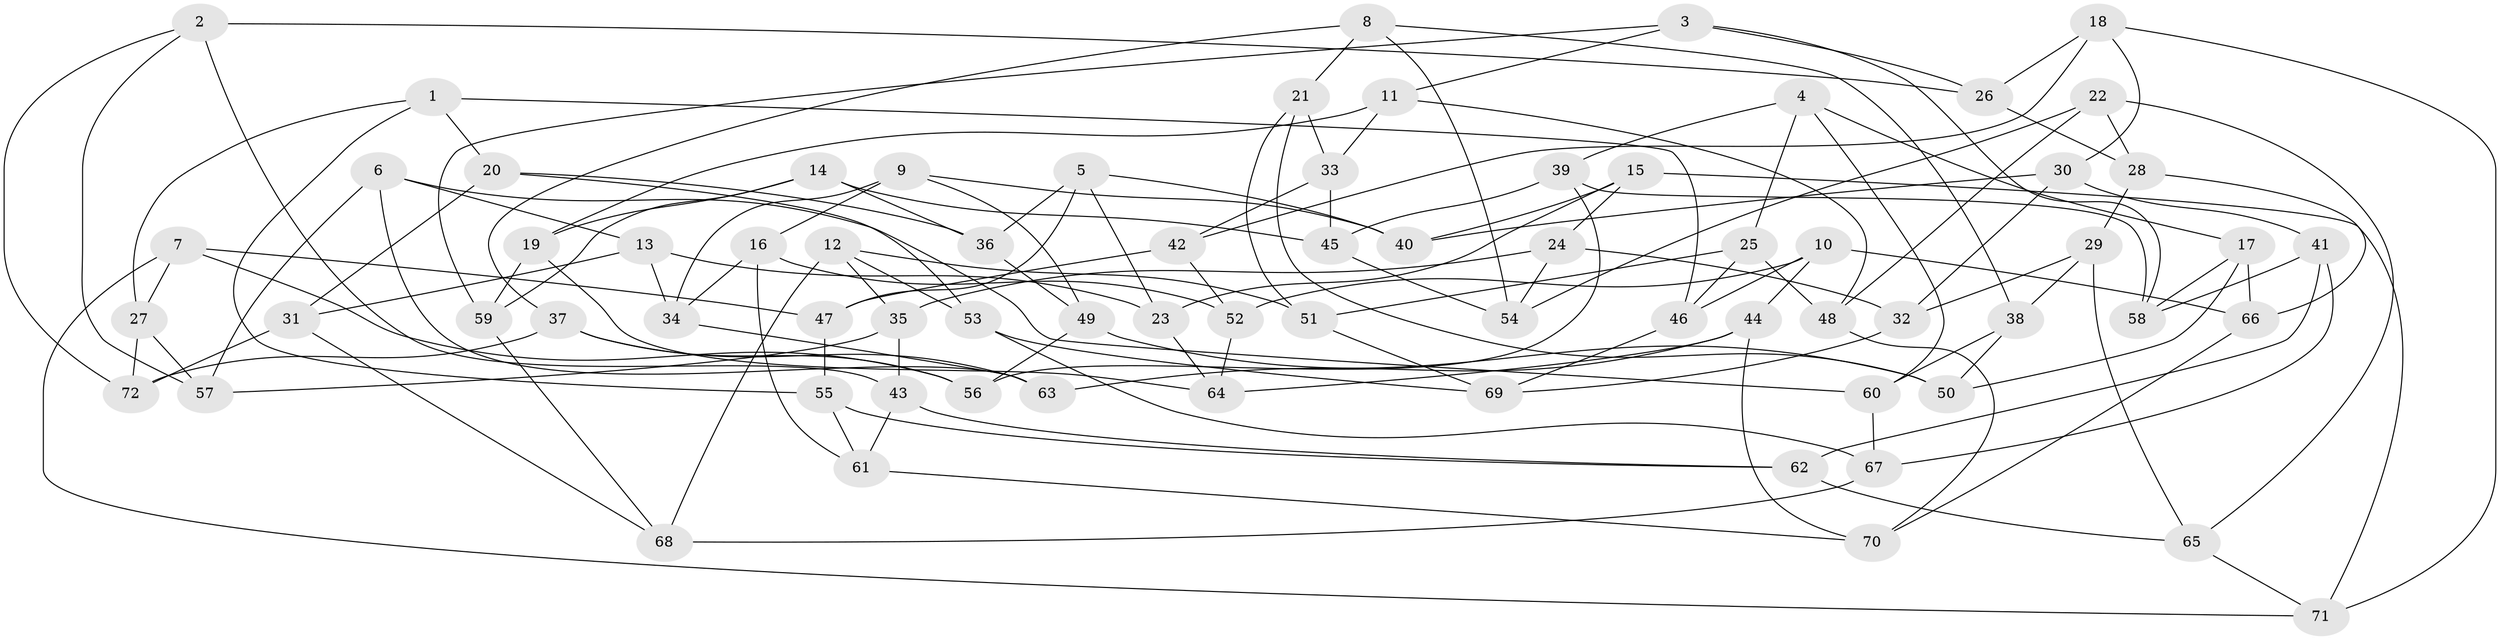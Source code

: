 // Generated by graph-tools (version 1.1) at 2025/16/03/09/25 04:16:42]
// undirected, 72 vertices, 144 edges
graph export_dot {
graph [start="1"]
  node [color=gray90,style=filled];
  1;
  2;
  3;
  4;
  5;
  6;
  7;
  8;
  9;
  10;
  11;
  12;
  13;
  14;
  15;
  16;
  17;
  18;
  19;
  20;
  21;
  22;
  23;
  24;
  25;
  26;
  27;
  28;
  29;
  30;
  31;
  32;
  33;
  34;
  35;
  36;
  37;
  38;
  39;
  40;
  41;
  42;
  43;
  44;
  45;
  46;
  47;
  48;
  49;
  50;
  51;
  52;
  53;
  54;
  55;
  56;
  57;
  58;
  59;
  60;
  61;
  62;
  63;
  64;
  65;
  66;
  67;
  68;
  69;
  70;
  71;
  72;
  1 -- 27;
  1 -- 46;
  1 -- 20;
  1 -- 55;
  2 -- 72;
  2 -- 57;
  2 -- 26;
  2 -- 43;
  3 -- 26;
  3 -- 59;
  3 -- 11;
  3 -- 58;
  4 -- 25;
  4 -- 60;
  4 -- 39;
  4 -- 17;
  5 -- 36;
  5 -- 23;
  5 -- 47;
  5 -- 40;
  6 -- 63;
  6 -- 13;
  6 -- 57;
  6 -- 60;
  7 -- 47;
  7 -- 71;
  7 -- 27;
  7 -- 56;
  8 -- 37;
  8 -- 54;
  8 -- 21;
  8 -- 38;
  9 -- 16;
  9 -- 49;
  9 -- 34;
  9 -- 40;
  10 -- 52;
  10 -- 66;
  10 -- 44;
  10 -- 46;
  11 -- 19;
  11 -- 48;
  11 -- 33;
  12 -- 68;
  12 -- 53;
  12 -- 51;
  12 -- 35;
  13 -- 34;
  13 -- 31;
  13 -- 23;
  14 -- 19;
  14 -- 36;
  14 -- 45;
  14 -- 59;
  15 -- 40;
  15 -- 24;
  15 -- 23;
  15 -- 71;
  16 -- 34;
  16 -- 61;
  16 -- 52;
  17 -- 66;
  17 -- 50;
  17 -- 58;
  18 -- 71;
  18 -- 26;
  18 -- 30;
  18 -- 42;
  19 -- 59;
  19 -- 64;
  20 -- 53;
  20 -- 36;
  20 -- 31;
  21 -- 51;
  21 -- 50;
  21 -- 33;
  22 -- 48;
  22 -- 28;
  22 -- 54;
  22 -- 65;
  23 -- 64;
  24 -- 35;
  24 -- 32;
  24 -- 54;
  25 -- 48;
  25 -- 46;
  25 -- 51;
  26 -- 28;
  27 -- 57;
  27 -- 72;
  28 -- 29;
  28 -- 66;
  29 -- 65;
  29 -- 32;
  29 -- 38;
  30 -- 32;
  30 -- 40;
  30 -- 41;
  31 -- 72;
  31 -- 68;
  32 -- 69;
  33 -- 42;
  33 -- 45;
  34 -- 63;
  35 -- 57;
  35 -- 43;
  36 -- 49;
  37 -- 56;
  37 -- 72;
  37 -- 63;
  38 -- 60;
  38 -- 50;
  39 -- 45;
  39 -- 56;
  39 -- 58;
  41 -- 67;
  41 -- 62;
  41 -- 58;
  42 -- 47;
  42 -- 52;
  43 -- 62;
  43 -- 61;
  44 -- 70;
  44 -- 63;
  44 -- 64;
  45 -- 54;
  46 -- 69;
  47 -- 55;
  48 -- 70;
  49 -- 50;
  49 -- 56;
  51 -- 69;
  52 -- 64;
  53 -- 67;
  53 -- 69;
  55 -- 61;
  55 -- 62;
  59 -- 68;
  60 -- 67;
  61 -- 70;
  62 -- 65;
  65 -- 71;
  66 -- 70;
  67 -- 68;
}
